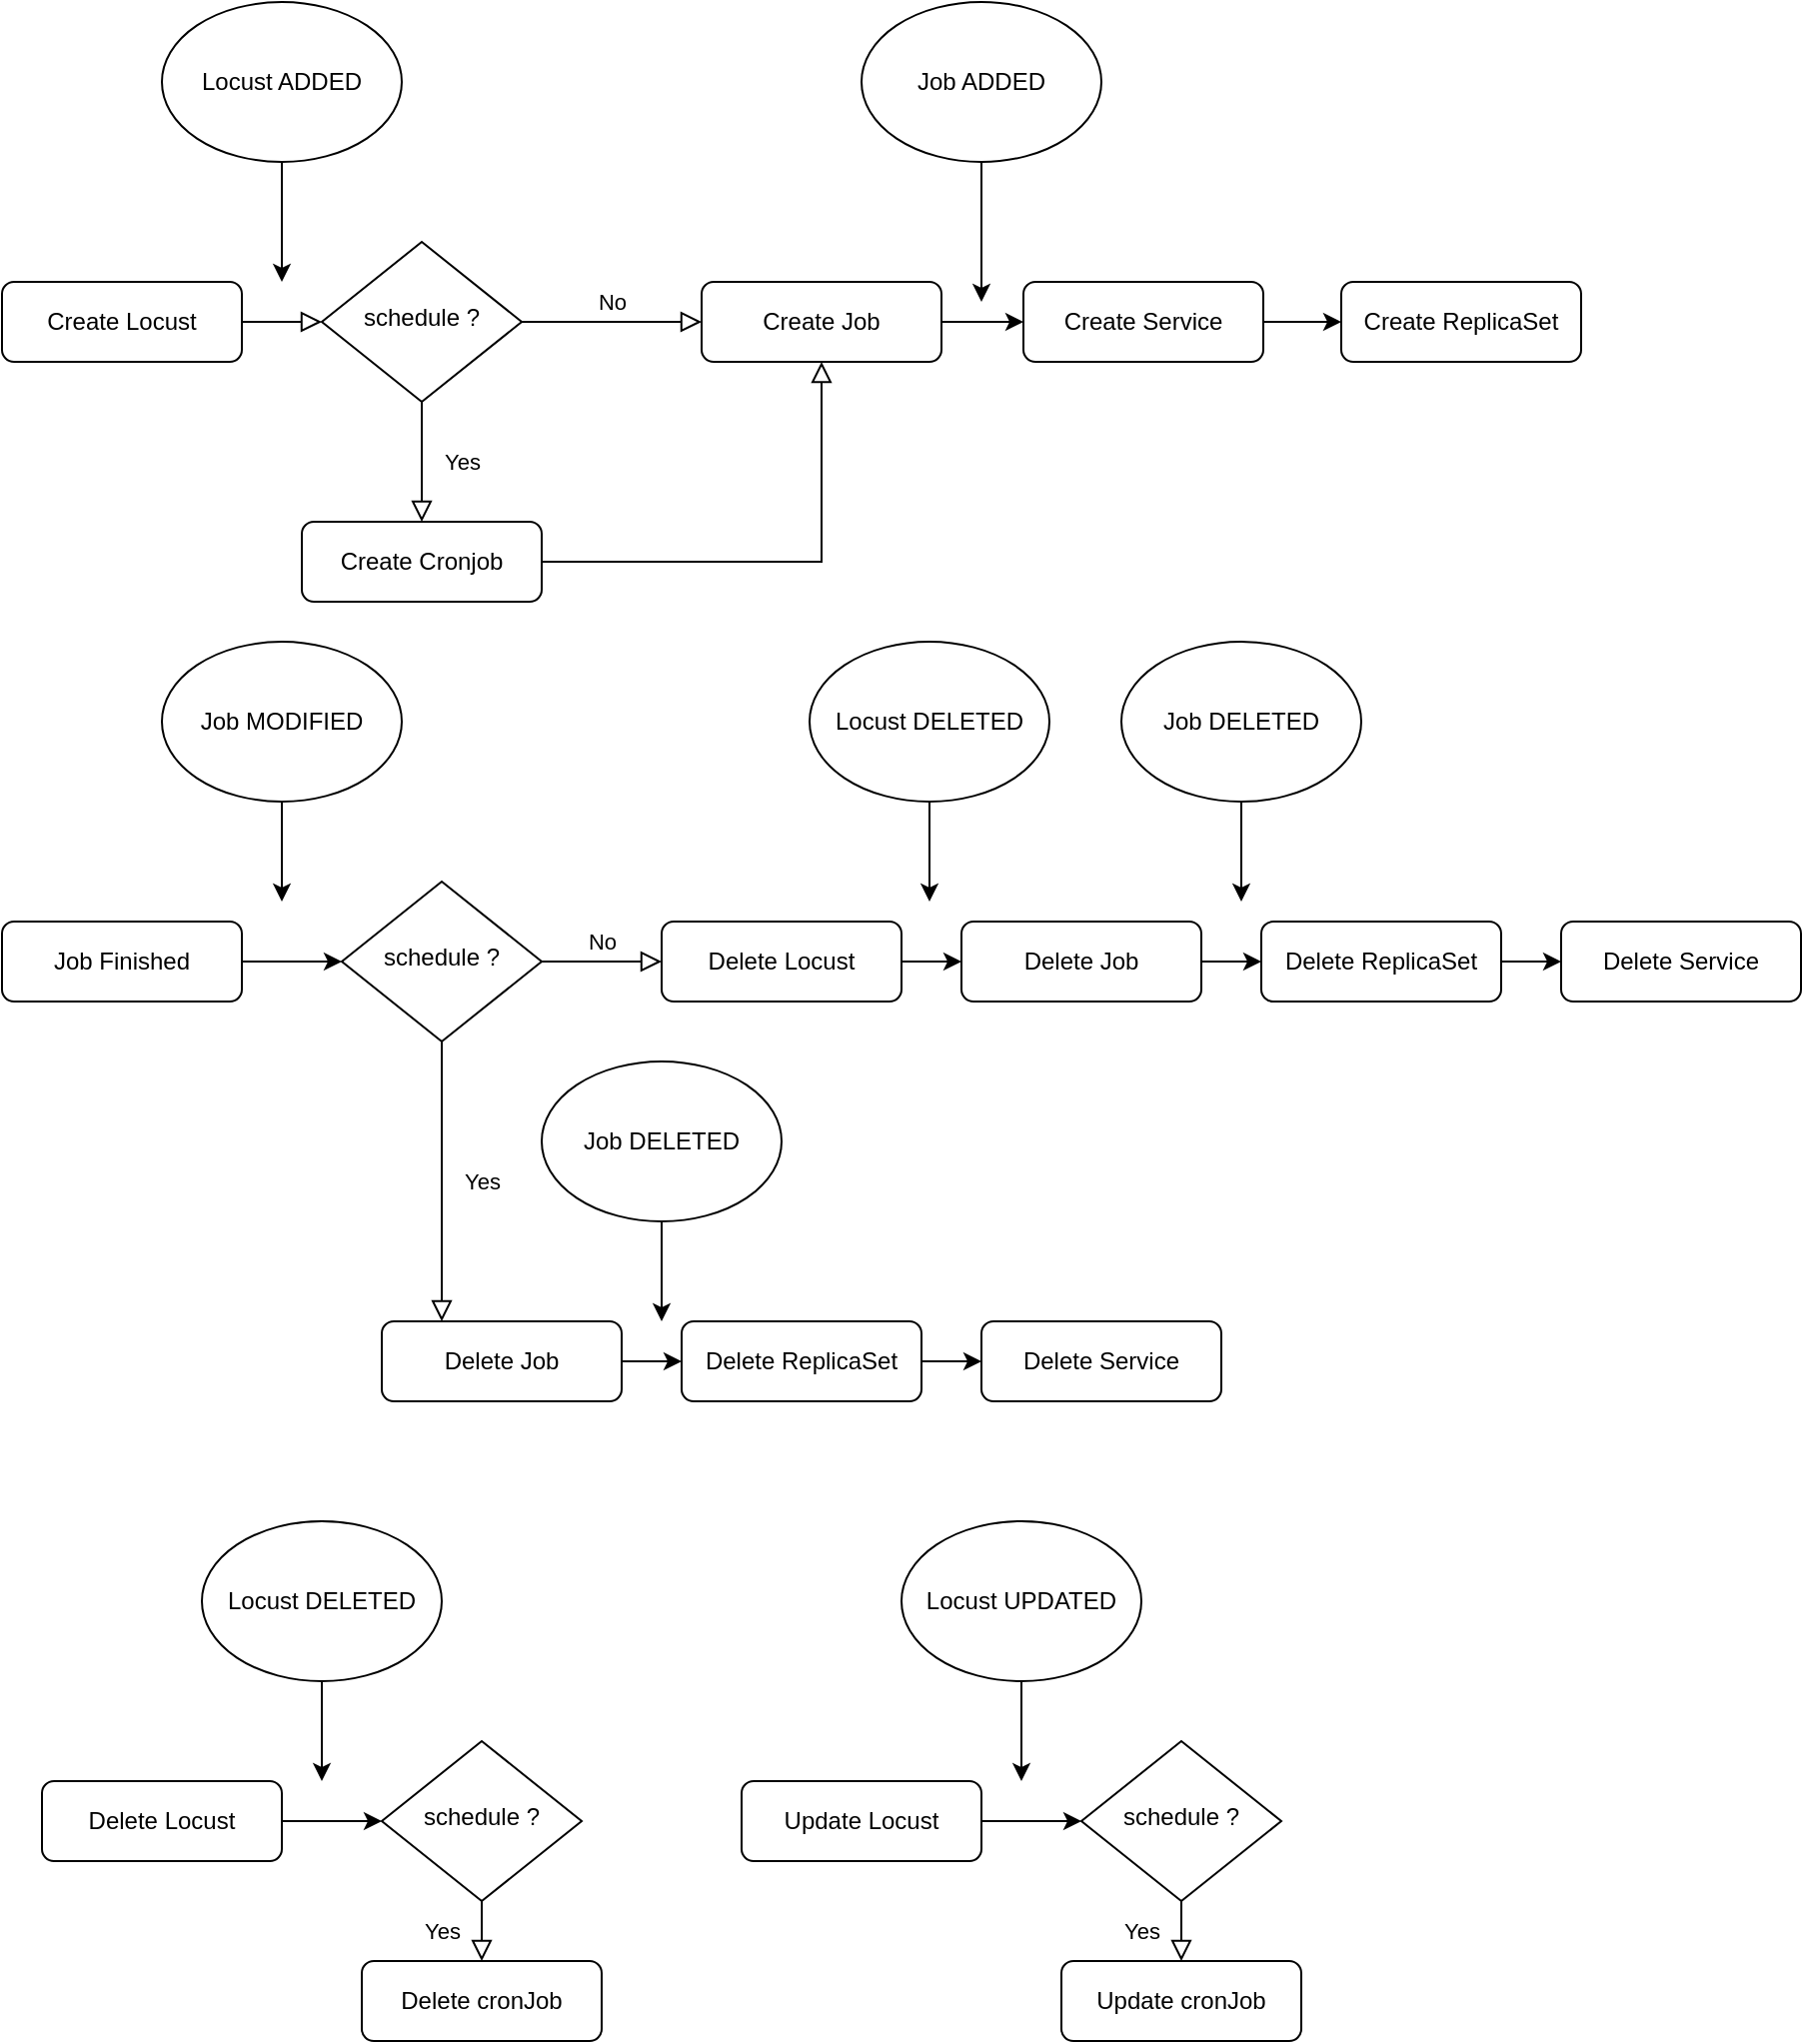 <mxfile version="17.4.2" type="device"><diagram id="C5RBs43oDa-KdzZeNtuy" name="Page-1"><mxGraphModel dx="946" dy="618" grid="1" gridSize="10" guides="1" tooltips="1" connect="1" arrows="1" fold="1" page="1" pageScale="1" pageWidth="827" pageHeight="1169" math="0" shadow="0"><root><mxCell id="WIyWlLk6GJQsqaUBKTNV-0"/><mxCell id="WIyWlLk6GJQsqaUBKTNV-1" parent="WIyWlLk6GJQsqaUBKTNV-0"/><mxCell id="WIyWlLk6GJQsqaUBKTNV-2" value="" style="rounded=0;html=1;jettySize=auto;orthogonalLoop=1;fontSize=11;endArrow=block;endFill=0;endSize=8;strokeWidth=1;shadow=0;labelBackgroundColor=none;edgeStyle=orthogonalEdgeStyle;" parent="WIyWlLk6GJQsqaUBKTNV-1" source="WIyWlLk6GJQsqaUBKTNV-3" target="WIyWlLk6GJQsqaUBKTNV-6" edge="1"><mxGeometry relative="1" as="geometry"/></mxCell><mxCell id="WIyWlLk6GJQsqaUBKTNV-3" value="Create Locust" style="rounded=1;whiteSpace=wrap;html=1;fontSize=12;glass=0;strokeWidth=1;shadow=0;" parent="WIyWlLk6GJQsqaUBKTNV-1" vertex="1"><mxGeometry x="10" y="180" width="120" height="40" as="geometry"/></mxCell><mxCell id="WIyWlLk6GJQsqaUBKTNV-4" value="Yes" style="rounded=0;html=1;jettySize=auto;orthogonalLoop=1;fontSize=11;endArrow=block;endFill=0;endSize=8;strokeWidth=1;shadow=0;labelBackgroundColor=none;edgeStyle=orthogonalEdgeStyle;entryX=0.5;entryY=0;entryDx=0;entryDy=0;" parent="WIyWlLk6GJQsqaUBKTNV-1" source="WIyWlLk6GJQsqaUBKTNV-6" target="WIyWlLk6GJQsqaUBKTNV-11" edge="1"><mxGeometry y="20" relative="1" as="geometry"><mxPoint as="offset"/><mxPoint x="220" y="290" as="targetPoint"/></mxGeometry></mxCell><mxCell id="WIyWlLk6GJQsqaUBKTNV-5" value="No" style="edgeStyle=orthogonalEdgeStyle;rounded=0;html=1;jettySize=auto;orthogonalLoop=1;fontSize=11;endArrow=block;endFill=0;endSize=8;strokeWidth=1;shadow=0;labelBackgroundColor=none;" parent="WIyWlLk6GJQsqaUBKTNV-1" source="WIyWlLk6GJQsqaUBKTNV-6" target="WIyWlLk6GJQsqaUBKTNV-7" edge="1"><mxGeometry y="10" relative="1" as="geometry"><mxPoint as="offset"/></mxGeometry></mxCell><mxCell id="WIyWlLk6GJQsqaUBKTNV-6" value="schedule ?" style="rhombus;whiteSpace=wrap;html=1;shadow=0;fontFamily=Helvetica;fontSize=12;align=center;strokeWidth=1;spacing=6;spacingTop=-4;" parent="WIyWlLk6GJQsqaUBKTNV-1" vertex="1"><mxGeometry x="170" y="160" width="100" height="80" as="geometry"/></mxCell><mxCell id="ieXojK8OK1yZwV8__qJl-3" value="" style="edgeStyle=orthogonalEdgeStyle;rounded=0;orthogonalLoop=1;jettySize=auto;html=1;" edge="1" parent="WIyWlLk6GJQsqaUBKTNV-1" source="WIyWlLk6GJQsqaUBKTNV-7" target="ieXojK8OK1yZwV8__qJl-1"><mxGeometry relative="1" as="geometry"/></mxCell><mxCell id="WIyWlLk6GJQsqaUBKTNV-7" value="Create Job" style="rounded=1;whiteSpace=wrap;html=1;fontSize=12;glass=0;strokeWidth=1;shadow=0;" parent="WIyWlLk6GJQsqaUBKTNV-1" vertex="1"><mxGeometry x="360" y="180" width="120" height="40" as="geometry"/></mxCell><mxCell id="WIyWlLk6GJQsqaUBKTNV-11" value="Create Cronjob" style="rounded=1;whiteSpace=wrap;html=1;fontSize=12;glass=0;strokeWidth=1;shadow=0;" parent="WIyWlLk6GJQsqaUBKTNV-1" vertex="1"><mxGeometry x="160" y="300" width="120" height="40" as="geometry"/></mxCell><mxCell id="ieXojK8OK1yZwV8__qJl-0" value="" style="edgeStyle=orthogonalEdgeStyle;rounded=0;html=1;jettySize=auto;orthogonalLoop=1;fontSize=11;endArrow=block;endFill=0;endSize=8;strokeWidth=1;shadow=0;labelBackgroundColor=none;exitX=1;exitY=0.5;exitDx=0;exitDy=0;entryX=0.5;entryY=1;entryDx=0;entryDy=0;" edge="1" parent="WIyWlLk6GJQsqaUBKTNV-1" source="WIyWlLk6GJQsqaUBKTNV-11" target="WIyWlLk6GJQsqaUBKTNV-7"><mxGeometry y="10" relative="1" as="geometry"><mxPoint as="offset"/><mxPoint x="280" y="210" as="sourcePoint"/><mxPoint x="410" y="210" as="targetPoint"/></mxGeometry></mxCell><mxCell id="ieXojK8OK1yZwV8__qJl-4" value="" style="edgeStyle=orthogonalEdgeStyle;rounded=0;orthogonalLoop=1;jettySize=auto;html=1;" edge="1" parent="WIyWlLk6GJQsqaUBKTNV-1" source="ieXojK8OK1yZwV8__qJl-1" target="ieXojK8OK1yZwV8__qJl-2"><mxGeometry relative="1" as="geometry"/></mxCell><mxCell id="ieXojK8OK1yZwV8__qJl-1" value="Create Service" style="rounded=1;whiteSpace=wrap;html=1;fontSize=12;glass=0;strokeWidth=1;shadow=0;" vertex="1" parent="WIyWlLk6GJQsqaUBKTNV-1"><mxGeometry x="521" y="180" width="120" height="40" as="geometry"/></mxCell><mxCell id="ieXojK8OK1yZwV8__qJl-2" value="Create ReplicaSet" style="rounded=1;whiteSpace=wrap;html=1;fontSize=12;glass=0;strokeWidth=1;shadow=0;" vertex="1" parent="WIyWlLk6GJQsqaUBKTNV-1"><mxGeometry x="680" y="180" width="120" height="40" as="geometry"/></mxCell><mxCell id="ieXojK8OK1yZwV8__qJl-5" value="Yes" style="rounded=0;html=1;jettySize=auto;orthogonalLoop=1;fontSize=11;endArrow=block;endFill=0;endSize=8;strokeWidth=1;shadow=0;labelBackgroundColor=none;edgeStyle=orthogonalEdgeStyle;entryX=0.25;entryY=0;entryDx=0;entryDy=0;" edge="1" parent="WIyWlLk6GJQsqaUBKTNV-1" source="ieXojK8OK1yZwV8__qJl-7" target="ieXojK8OK1yZwV8__qJl-19"><mxGeometry y="20" relative="1" as="geometry"><mxPoint as="offset"/><mxPoint x="230" y="590" as="targetPoint"/></mxGeometry></mxCell><mxCell id="ieXojK8OK1yZwV8__qJl-6" value="No" style="edgeStyle=orthogonalEdgeStyle;rounded=0;html=1;jettySize=auto;orthogonalLoop=1;fontSize=11;endArrow=block;endFill=0;endSize=8;strokeWidth=1;shadow=0;labelBackgroundColor=none;" edge="1" parent="WIyWlLk6GJQsqaUBKTNV-1" source="ieXojK8OK1yZwV8__qJl-7" target="ieXojK8OK1yZwV8__qJl-8"><mxGeometry y="10" relative="1" as="geometry"><mxPoint as="offset"/></mxGeometry></mxCell><mxCell id="ieXojK8OK1yZwV8__qJl-7" value="schedule ?" style="rhombus;whiteSpace=wrap;html=1;shadow=0;fontFamily=Helvetica;fontSize=12;align=center;strokeWidth=1;spacing=6;spacingTop=-4;" vertex="1" parent="WIyWlLk6GJQsqaUBKTNV-1"><mxGeometry x="180" y="480" width="100" height="80" as="geometry"/></mxCell><mxCell id="ieXojK8OK1yZwV8__qJl-15" value="" style="edgeStyle=orthogonalEdgeStyle;rounded=0;orthogonalLoop=1;jettySize=auto;html=1;" edge="1" parent="WIyWlLk6GJQsqaUBKTNV-1" source="ieXojK8OK1yZwV8__qJl-8" target="ieXojK8OK1yZwV8__qJl-12"><mxGeometry relative="1" as="geometry"/></mxCell><mxCell id="ieXojK8OK1yZwV8__qJl-8" value="Delete Locust" style="rounded=1;whiteSpace=wrap;html=1;fontSize=12;glass=0;strokeWidth=1;shadow=0;" vertex="1" parent="WIyWlLk6GJQsqaUBKTNV-1"><mxGeometry x="340" y="500" width="120" height="40" as="geometry"/></mxCell><mxCell id="ieXojK8OK1yZwV8__qJl-11" value="" style="edgeStyle=orthogonalEdgeStyle;rounded=0;orthogonalLoop=1;jettySize=auto;html=1;" edge="1" parent="WIyWlLk6GJQsqaUBKTNV-1" source="ieXojK8OK1yZwV8__qJl-10" target="ieXojK8OK1yZwV8__qJl-7"><mxGeometry relative="1" as="geometry"/></mxCell><mxCell id="ieXojK8OK1yZwV8__qJl-10" value="Job Finished" style="rounded=1;whiteSpace=wrap;html=1;fontSize=12;glass=0;strokeWidth=1;shadow=0;" vertex="1" parent="WIyWlLk6GJQsqaUBKTNV-1"><mxGeometry x="10" y="500" width="120" height="40" as="geometry"/></mxCell><mxCell id="ieXojK8OK1yZwV8__qJl-16" value="" style="edgeStyle=orthogonalEdgeStyle;rounded=0;orthogonalLoop=1;jettySize=auto;html=1;" edge="1" parent="WIyWlLk6GJQsqaUBKTNV-1" source="ieXojK8OK1yZwV8__qJl-12" target="ieXojK8OK1yZwV8__qJl-13"><mxGeometry relative="1" as="geometry"/></mxCell><mxCell id="ieXojK8OK1yZwV8__qJl-12" value="Delete Job" style="rounded=1;whiteSpace=wrap;html=1;fontSize=12;glass=0;strokeWidth=1;shadow=0;" vertex="1" parent="WIyWlLk6GJQsqaUBKTNV-1"><mxGeometry x="490" y="500" width="120" height="40" as="geometry"/></mxCell><mxCell id="ieXojK8OK1yZwV8__qJl-17" value="" style="edgeStyle=orthogonalEdgeStyle;rounded=0;orthogonalLoop=1;jettySize=auto;html=1;" edge="1" parent="WIyWlLk6GJQsqaUBKTNV-1" source="ieXojK8OK1yZwV8__qJl-13" target="ieXojK8OK1yZwV8__qJl-14"><mxGeometry relative="1" as="geometry"/></mxCell><mxCell id="ieXojK8OK1yZwV8__qJl-13" value="Delete ReplicaSet" style="rounded=1;whiteSpace=wrap;html=1;fontSize=12;glass=0;strokeWidth=1;shadow=0;" vertex="1" parent="WIyWlLk6GJQsqaUBKTNV-1"><mxGeometry x="640" y="500" width="120" height="40" as="geometry"/></mxCell><mxCell id="ieXojK8OK1yZwV8__qJl-14" value="Delete Service" style="rounded=1;whiteSpace=wrap;html=1;fontSize=12;glass=0;strokeWidth=1;shadow=0;" vertex="1" parent="WIyWlLk6GJQsqaUBKTNV-1"><mxGeometry x="790" y="500" width="120" height="40" as="geometry"/></mxCell><mxCell id="ieXojK8OK1yZwV8__qJl-18" value="" style="edgeStyle=orthogonalEdgeStyle;rounded=0;orthogonalLoop=1;jettySize=auto;html=1;" edge="1" parent="WIyWlLk6GJQsqaUBKTNV-1" source="ieXojK8OK1yZwV8__qJl-19" target="ieXojK8OK1yZwV8__qJl-21"><mxGeometry relative="1" as="geometry"/></mxCell><mxCell id="ieXojK8OK1yZwV8__qJl-19" value="Delete Job" style="rounded=1;whiteSpace=wrap;html=1;fontSize=12;glass=0;strokeWidth=1;shadow=0;" vertex="1" parent="WIyWlLk6GJQsqaUBKTNV-1"><mxGeometry x="200" y="700" width="120" height="40" as="geometry"/></mxCell><mxCell id="ieXojK8OK1yZwV8__qJl-20" value="" style="edgeStyle=orthogonalEdgeStyle;rounded=0;orthogonalLoop=1;jettySize=auto;html=1;" edge="1" parent="WIyWlLk6GJQsqaUBKTNV-1" source="ieXojK8OK1yZwV8__qJl-21" target="ieXojK8OK1yZwV8__qJl-22"><mxGeometry relative="1" as="geometry"/></mxCell><mxCell id="ieXojK8OK1yZwV8__qJl-21" value="Delete ReplicaSet" style="rounded=1;whiteSpace=wrap;html=1;fontSize=12;glass=0;strokeWidth=1;shadow=0;" vertex="1" parent="WIyWlLk6GJQsqaUBKTNV-1"><mxGeometry x="350" y="700" width="120" height="40" as="geometry"/></mxCell><mxCell id="ieXojK8OK1yZwV8__qJl-22" value="Delete Service" style="rounded=1;whiteSpace=wrap;html=1;fontSize=12;glass=0;strokeWidth=1;shadow=0;" vertex="1" parent="WIyWlLk6GJQsqaUBKTNV-1"><mxGeometry x="500" y="700" width="120" height="40" as="geometry"/></mxCell><mxCell id="ieXojK8OK1yZwV8__qJl-24" value="" style="edgeStyle=orthogonalEdgeStyle;rounded=0;orthogonalLoop=1;jettySize=auto;html=1;" edge="1" parent="WIyWlLk6GJQsqaUBKTNV-1" source="ieXojK8OK1yZwV8__qJl-23"><mxGeometry relative="1" as="geometry"><mxPoint x="150" y="180" as="targetPoint"/></mxGeometry></mxCell><mxCell id="ieXojK8OK1yZwV8__qJl-23" value="Locust ADDED" style="ellipse;whiteSpace=wrap;html=1;" vertex="1" parent="WIyWlLk6GJQsqaUBKTNV-1"><mxGeometry x="90" y="40" width="120" height="80" as="geometry"/></mxCell><mxCell id="ieXojK8OK1yZwV8__qJl-25" value="" style="edgeStyle=orthogonalEdgeStyle;rounded=0;orthogonalLoop=1;jettySize=auto;html=1;" edge="1" parent="WIyWlLk6GJQsqaUBKTNV-1" source="ieXojK8OK1yZwV8__qJl-26"><mxGeometry relative="1" as="geometry"><mxPoint x="500" y="190" as="targetPoint"/></mxGeometry></mxCell><mxCell id="ieXojK8OK1yZwV8__qJl-26" value="Job ADDED" style="ellipse;whiteSpace=wrap;html=1;" vertex="1" parent="WIyWlLk6GJQsqaUBKTNV-1"><mxGeometry x="440" y="40" width="120" height="80" as="geometry"/></mxCell><mxCell id="ieXojK8OK1yZwV8__qJl-27" value="" style="edgeStyle=orthogonalEdgeStyle;rounded=0;orthogonalLoop=1;jettySize=auto;html=1;" edge="1" parent="WIyWlLk6GJQsqaUBKTNV-1" source="ieXojK8OK1yZwV8__qJl-28"><mxGeometry relative="1" as="geometry"><mxPoint x="150" y="490" as="targetPoint"/></mxGeometry></mxCell><mxCell id="ieXojK8OK1yZwV8__qJl-28" value="Job MODIFIED" style="ellipse;whiteSpace=wrap;html=1;" vertex="1" parent="WIyWlLk6GJQsqaUBKTNV-1"><mxGeometry x="90" y="360" width="120" height="80" as="geometry"/></mxCell><mxCell id="ieXojK8OK1yZwV8__qJl-29" value="" style="edgeStyle=orthogonalEdgeStyle;rounded=0;orthogonalLoop=1;jettySize=auto;html=1;" edge="1" parent="WIyWlLk6GJQsqaUBKTNV-1" source="ieXojK8OK1yZwV8__qJl-30"><mxGeometry relative="1" as="geometry"><mxPoint x="200" y="950" as="targetPoint"/></mxGeometry></mxCell><mxCell id="ieXojK8OK1yZwV8__qJl-30" value="Delete Locust" style="rounded=1;whiteSpace=wrap;html=1;fontSize=12;glass=0;strokeWidth=1;shadow=0;" vertex="1" parent="WIyWlLk6GJQsqaUBKTNV-1"><mxGeometry x="30" y="930" width="120" height="40" as="geometry"/></mxCell><mxCell id="ieXojK8OK1yZwV8__qJl-31" value="" style="edgeStyle=orthogonalEdgeStyle;rounded=0;orthogonalLoop=1;jettySize=auto;html=1;" edge="1" parent="WIyWlLk6GJQsqaUBKTNV-1" source="ieXojK8OK1yZwV8__qJl-32"><mxGeometry relative="1" as="geometry"><mxPoint x="170" y="930" as="targetPoint"/></mxGeometry></mxCell><mxCell id="ieXojK8OK1yZwV8__qJl-32" value="Locust DELETED" style="ellipse;whiteSpace=wrap;html=1;" vertex="1" parent="WIyWlLk6GJQsqaUBKTNV-1"><mxGeometry x="110" y="800" width="120" height="80" as="geometry"/></mxCell><mxCell id="ieXojK8OK1yZwV8__qJl-34" value="Yes" style="rounded=0;html=1;jettySize=auto;orthogonalLoop=1;fontSize=11;endArrow=block;endFill=0;endSize=8;strokeWidth=1;shadow=0;labelBackgroundColor=none;edgeStyle=orthogonalEdgeStyle;entryX=0.5;entryY=0;entryDx=0;entryDy=0;" edge="1" parent="WIyWlLk6GJQsqaUBKTNV-1" source="ieXojK8OK1yZwV8__qJl-36" target="ieXojK8OK1yZwV8__qJl-38"><mxGeometry y="20" relative="1" as="geometry"><mxPoint as="offset"/><mxPoint x="250" y="1020" as="targetPoint"/></mxGeometry></mxCell><mxCell id="ieXojK8OK1yZwV8__qJl-36" value="schedule ?" style="rhombus;whiteSpace=wrap;html=1;shadow=0;fontFamily=Helvetica;fontSize=12;align=center;strokeWidth=1;spacing=6;spacingTop=-4;" vertex="1" parent="WIyWlLk6GJQsqaUBKTNV-1"><mxGeometry x="200" y="910" width="100" height="80" as="geometry"/></mxCell><mxCell id="ieXojK8OK1yZwV8__qJl-38" value="Delete cronJob" style="rounded=1;whiteSpace=wrap;html=1;fontSize=12;glass=0;strokeWidth=1;shadow=0;" vertex="1" parent="WIyWlLk6GJQsqaUBKTNV-1"><mxGeometry x="190" y="1020" width="120" height="40" as="geometry"/></mxCell><mxCell id="ieXojK8OK1yZwV8__qJl-41" value="" style="edgeStyle=orthogonalEdgeStyle;rounded=0;orthogonalLoop=1;jettySize=auto;html=1;" edge="1" parent="WIyWlLk6GJQsqaUBKTNV-1" source="ieXojK8OK1yZwV8__qJl-42"><mxGeometry relative="1" as="geometry"><mxPoint x="630" y="490" as="targetPoint"/></mxGeometry></mxCell><mxCell id="ieXojK8OK1yZwV8__qJl-42" value="Job DELETED" style="ellipse;whiteSpace=wrap;html=1;" vertex="1" parent="WIyWlLk6GJQsqaUBKTNV-1"><mxGeometry x="570" y="360" width="120" height="80" as="geometry"/></mxCell><mxCell id="ieXojK8OK1yZwV8__qJl-44" value="" style="edgeStyle=orthogonalEdgeStyle;rounded=0;orthogonalLoop=1;jettySize=auto;html=1;" edge="1" parent="WIyWlLk6GJQsqaUBKTNV-1" source="ieXojK8OK1yZwV8__qJl-45"><mxGeometry relative="1" as="geometry"><mxPoint x="474" y="490" as="targetPoint"/></mxGeometry></mxCell><mxCell id="ieXojK8OK1yZwV8__qJl-45" value="Locust DELETED" style="ellipse;whiteSpace=wrap;html=1;" vertex="1" parent="WIyWlLk6GJQsqaUBKTNV-1"><mxGeometry x="414" y="360" width="120" height="80" as="geometry"/></mxCell><mxCell id="ieXojK8OK1yZwV8__qJl-46" value="" style="edgeStyle=orthogonalEdgeStyle;rounded=0;orthogonalLoop=1;jettySize=auto;html=1;" edge="1" parent="WIyWlLk6GJQsqaUBKTNV-1" source="ieXojK8OK1yZwV8__qJl-47"><mxGeometry relative="1" as="geometry"><mxPoint x="340" y="700" as="targetPoint"/></mxGeometry></mxCell><mxCell id="ieXojK8OK1yZwV8__qJl-47" value="Job DELETED" style="ellipse;whiteSpace=wrap;html=1;" vertex="1" parent="WIyWlLk6GJQsqaUBKTNV-1"><mxGeometry x="280" y="570" width="120" height="80" as="geometry"/></mxCell><mxCell id="ieXojK8OK1yZwV8__qJl-48" value="" style="edgeStyle=orthogonalEdgeStyle;rounded=0;orthogonalLoop=1;jettySize=auto;html=1;" edge="1" parent="WIyWlLk6GJQsqaUBKTNV-1" source="ieXojK8OK1yZwV8__qJl-49"><mxGeometry relative="1" as="geometry"><mxPoint x="550" y="950" as="targetPoint"/></mxGeometry></mxCell><mxCell id="ieXojK8OK1yZwV8__qJl-49" value="Update Locust" style="rounded=1;whiteSpace=wrap;html=1;fontSize=12;glass=0;strokeWidth=1;shadow=0;" vertex="1" parent="WIyWlLk6GJQsqaUBKTNV-1"><mxGeometry x="380" y="930" width="120" height="40" as="geometry"/></mxCell><mxCell id="ieXojK8OK1yZwV8__qJl-50" value="" style="edgeStyle=orthogonalEdgeStyle;rounded=0;orthogonalLoop=1;jettySize=auto;html=1;" edge="1" parent="WIyWlLk6GJQsqaUBKTNV-1" source="ieXojK8OK1yZwV8__qJl-51"><mxGeometry relative="1" as="geometry"><mxPoint x="520" y="930" as="targetPoint"/></mxGeometry></mxCell><mxCell id="ieXojK8OK1yZwV8__qJl-51" value="Locust UPDATED" style="ellipse;whiteSpace=wrap;html=1;" vertex="1" parent="WIyWlLk6GJQsqaUBKTNV-1"><mxGeometry x="460" y="800" width="120" height="80" as="geometry"/></mxCell><mxCell id="ieXojK8OK1yZwV8__qJl-52" value="Yes" style="rounded=0;html=1;jettySize=auto;orthogonalLoop=1;fontSize=11;endArrow=block;endFill=0;endSize=8;strokeWidth=1;shadow=0;labelBackgroundColor=none;edgeStyle=orthogonalEdgeStyle;entryX=0.5;entryY=0;entryDx=0;entryDy=0;" edge="1" parent="WIyWlLk6GJQsqaUBKTNV-1" source="ieXojK8OK1yZwV8__qJl-53" target="ieXojK8OK1yZwV8__qJl-54"><mxGeometry y="20" relative="1" as="geometry"><mxPoint as="offset"/><mxPoint x="600" y="1020" as="targetPoint"/></mxGeometry></mxCell><mxCell id="ieXojK8OK1yZwV8__qJl-53" value="schedule ?" style="rhombus;whiteSpace=wrap;html=1;shadow=0;fontFamily=Helvetica;fontSize=12;align=center;strokeWidth=1;spacing=6;spacingTop=-4;" vertex="1" parent="WIyWlLk6GJQsqaUBKTNV-1"><mxGeometry x="550" y="910" width="100" height="80" as="geometry"/></mxCell><mxCell id="ieXojK8OK1yZwV8__qJl-54" value="Update cronJob" style="rounded=1;whiteSpace=wrap;html=1;fontSize=12;glass=0;strokeWidth=1;shadow=0;" vertex="1" parent="WIyWlLk6GJQsqaUBKTNV-1"><mxGeometry x="540" y="1020" width="120" height="40" as="geometry"/></mxCell></root></mxGraphModel></diagram></mxfile>